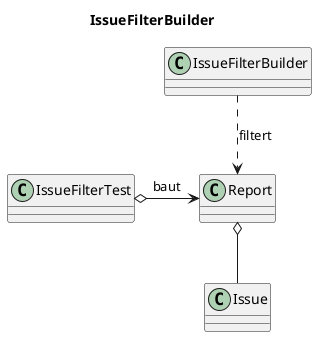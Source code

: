 @startuml

title IssueFilterBuilder

Report o-- Issue
IssueFilterTest o-> Report : baut
IssueFilterBuilder ..> Report : filtert

@enduml